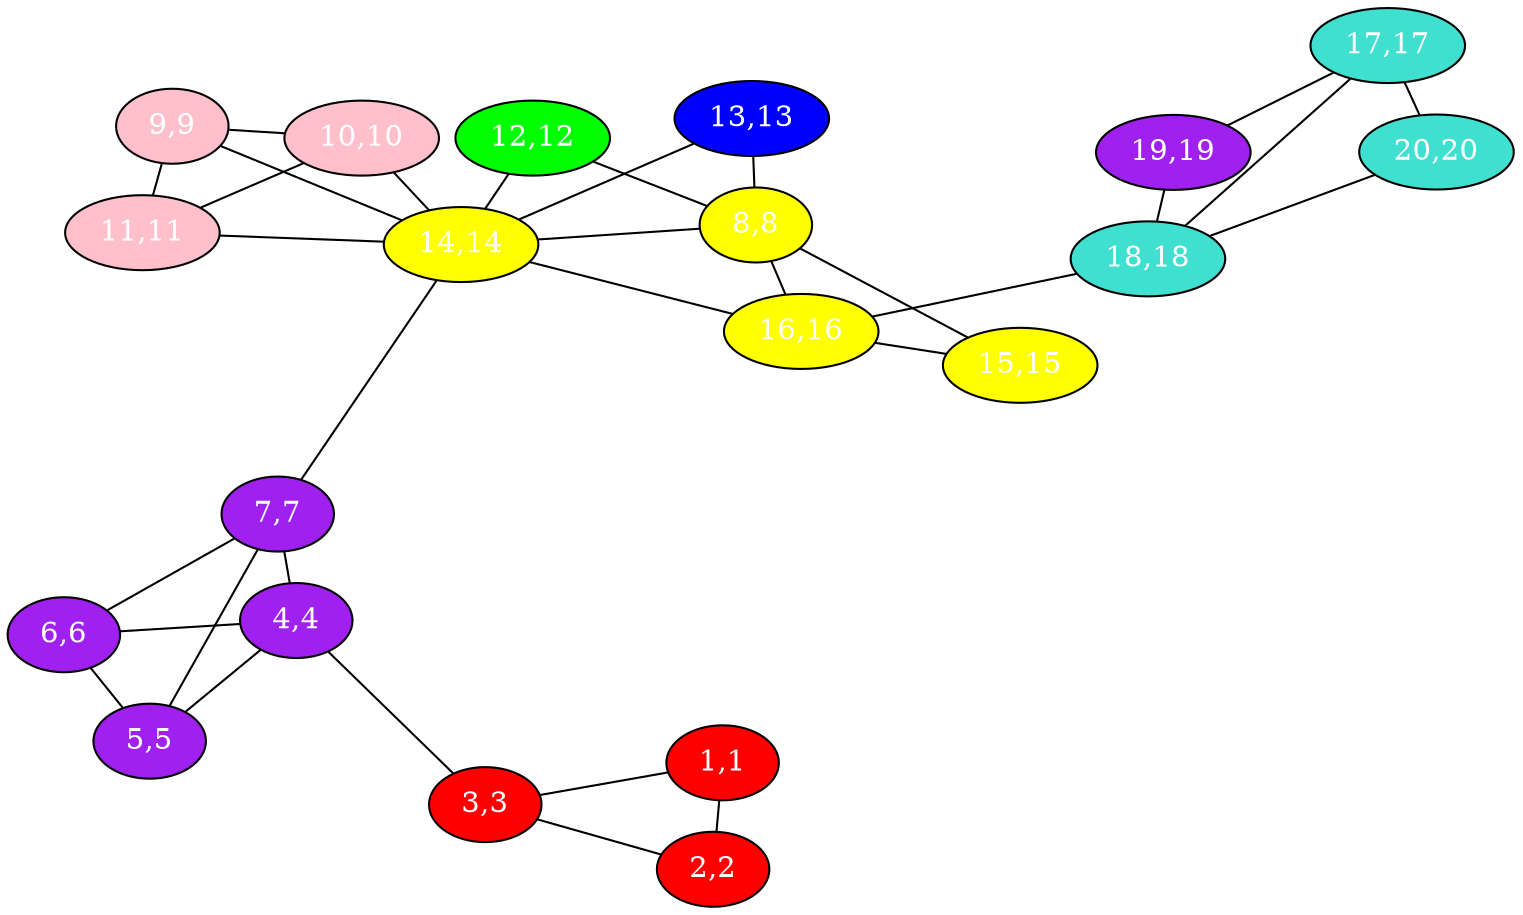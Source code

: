 graph {
layout="fdp" sep="10"
5 [label="5,5",fillcolor=purple,fontcolor=white,style=filled];
7 [label="7,7",fillcolor=purple,fontcolor=white,style=filled];
9 [label="9,9",fillcolor=pink,fontcolor=white,style=filled];
2 [label="2,2",fillcolor=red,fontcolor=white,style=filled];
3 [label="3,3",fillcolor=red,fontcolor=white,style=filled];
6 [label="6,6",fillcolor=purple,fontcolor=white,style=filled];
10 [label="10,10",fillcolor=pink,fontcolor=white,style=filled];
16 [label="16,16",fillcolor=yellow,fontcolor=white,style=filled];
19 [label="19,19",fillcolor=purple,fontcolor=white,style=filled];
4 [label="4,4",fillcolor=purple,fontcolor=white,style=filled];
8 [label="8,8",fillcolor=yellow,fontcolor=white,style=filled];
12 [label="12,12",fillcolor=green,fontcolor=white,style=filled];
14 [label="14,14",fillcolor=yellow,fontcolor=white,style=filled];
15 [label="15,15",fillcolor=yellow,fontcolor=white,style=filled];
17 [label="17,17",fillcolor=turquoise,fontcolor=white,style=filled];
18 [label="18,18",fillcolor=turquoise,fontcolor=white,style=filled];
1 [label="1,1",fillcolor=red,fontcolor=white,style=filled];
11 [label="11,11",fillcolor=pink,fontcolor=white,style=filled];
13 [label="13,13",fillcolor=blue,fontcolor=white,style=filled];
20 [label="20,20",fillcolor=turquoise,fontcolor=white,style=filled];
	1--2;
	1--3;
	11--14;
	13--14;
	5--6;
	5--7;
	7--14;
	9--10;
	9--11;
	9--14;
	10--11;
	10--14;
	16--18;
	2--3;
	3--4;
	6--7;
	14--16;
	15--16;
	17--18;
	17--19;
	17--20;
	18--19;
	18--20;
	4--5;
	4--6;
	4--7;
	8--12;
	8--13;
	8--14;
	8--15;
	8--16;
	12--14;
}